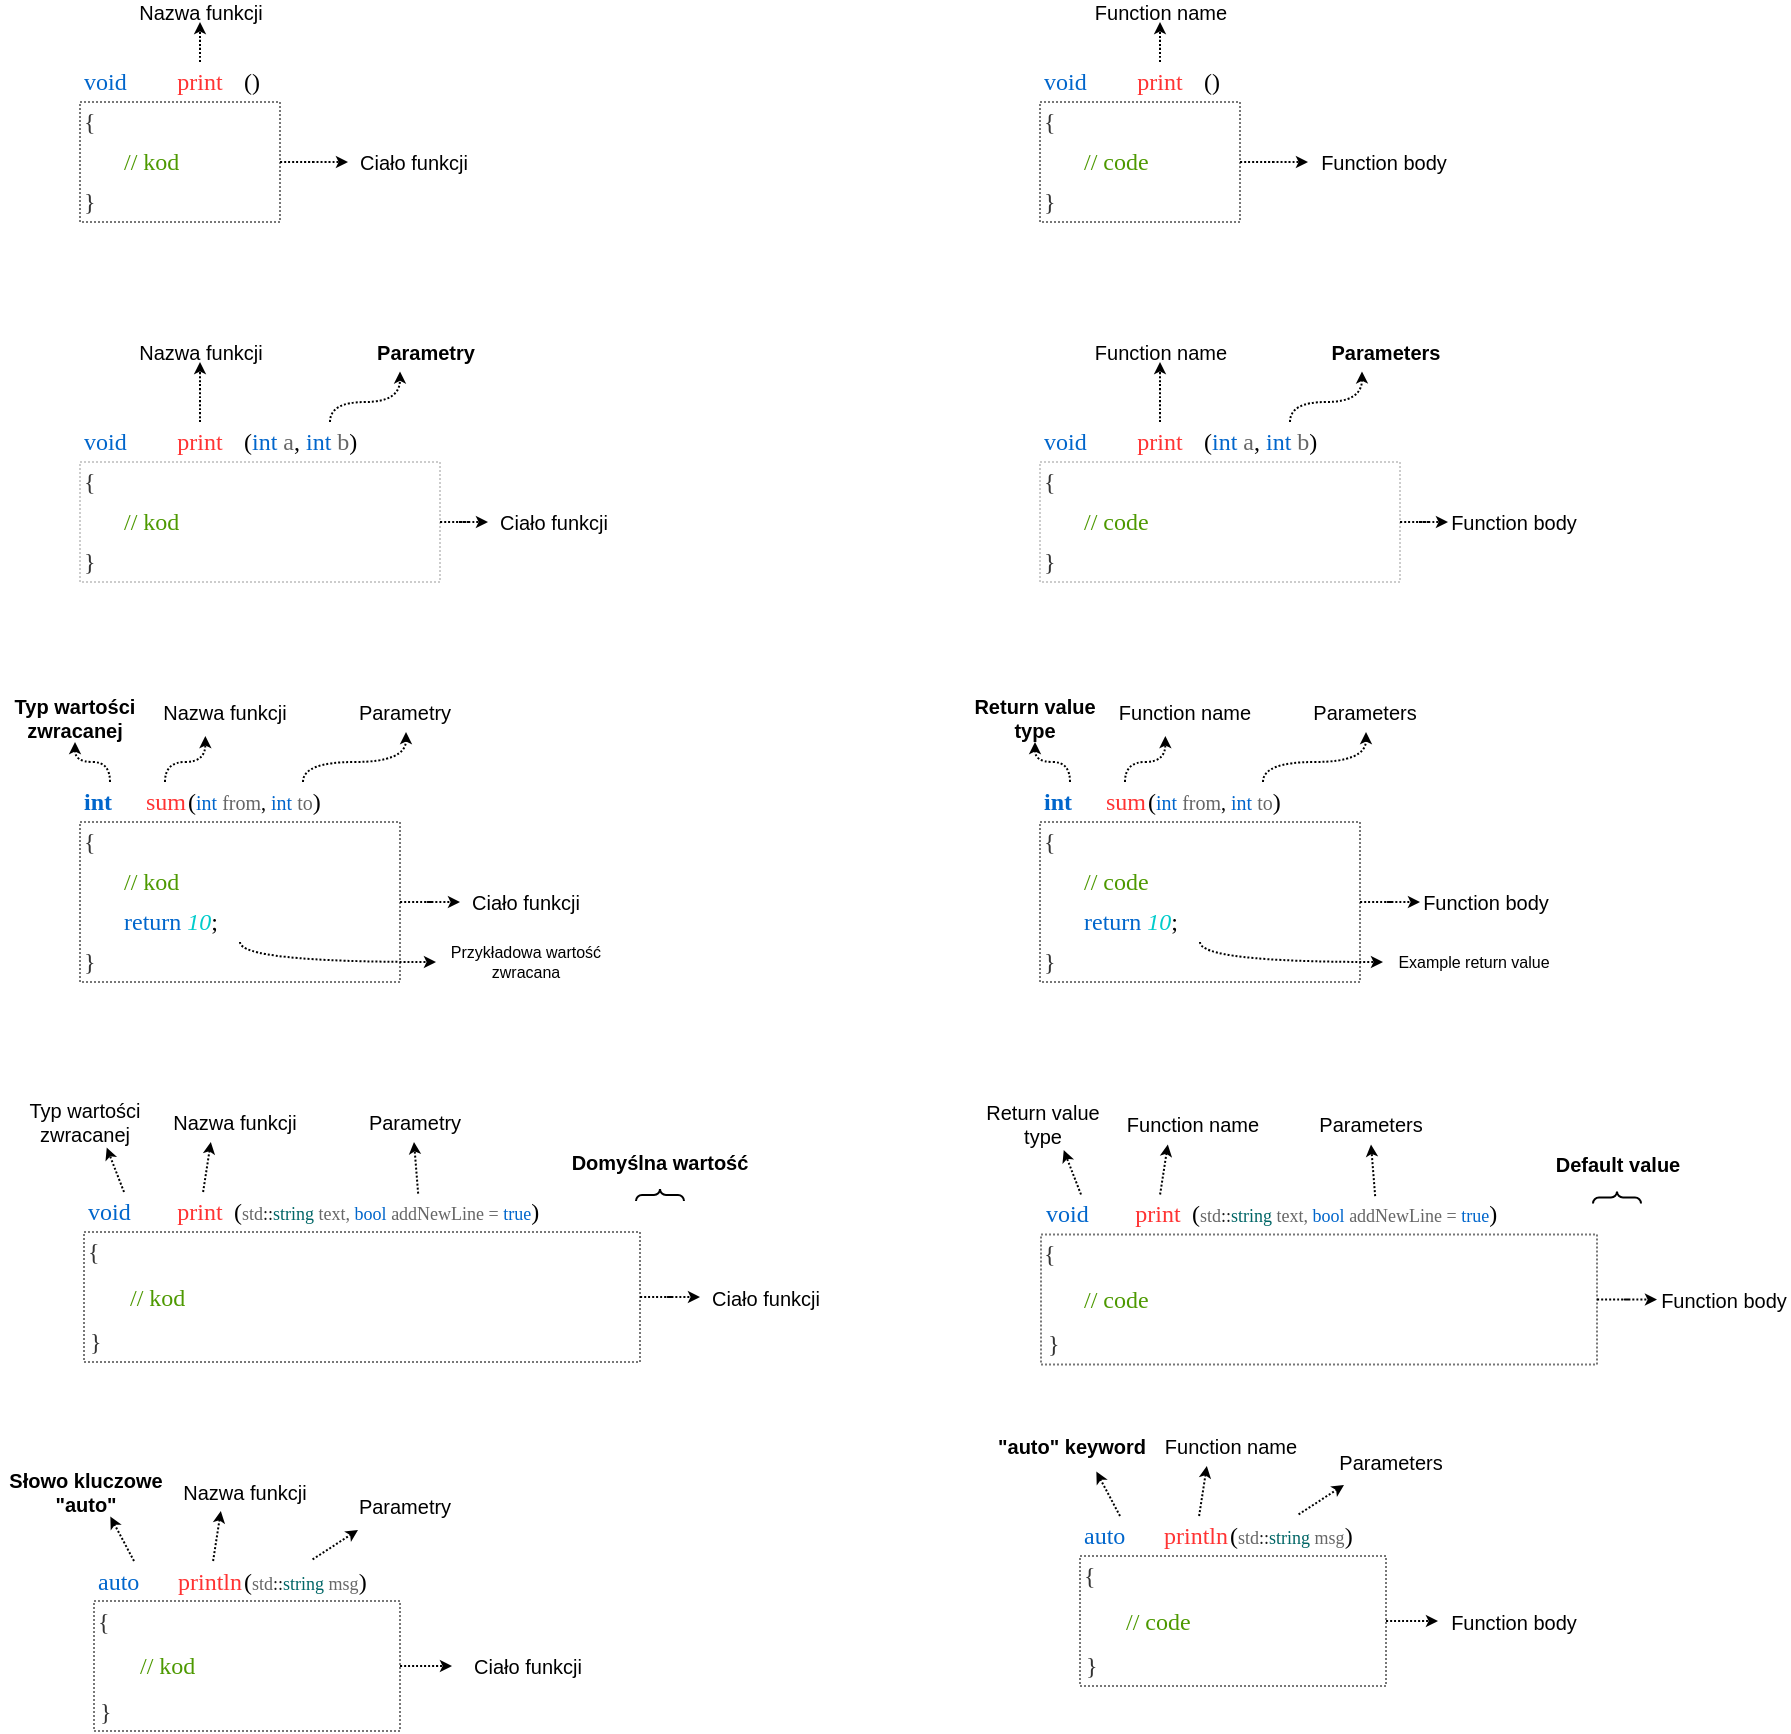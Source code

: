 <mxfile version="18.0.6" type="device"><diagram id="uD5Wg_vTUox0HASATm5Y" name="Page-1"><mxGraphModel dx="1178" dy="723" grid="0" gridSize="10" guides="1" tooltips="1" connect="1" arrows="1" fold="1" page="1" pageScale="1" pageWidth="827" pageHeight="1169" math="0" shadow="0"><root><mxCell id="0"/><mxCell id="1" parent="0"/><mxCell id="SHShmE8Oc1hTDDuGJQSR-27" value="" style="rounded=0;whiteSpace=wrap;html=1;dashed=1;dashPattern=1 1;fontFamily=Helvetica;fontColor=#000000;strokeWidth=1;fillColor=none;align=left;strokeColor=#00000088;" parent="1" vertex="1"><mxGeometry x="152" y="74" width="100" height="60" as="geometry"/></mxCell><mxCell id="SHShmE8Oc1hTDDuGJQSR-2" value="void" style="text;html=1;strokeColor=none;fillColor=none;align=left;verticalAlign=middle;whiteSpace=wrap;rounded=0;fontFamily=Jetbrains Mono;fontStyle=0;fontColor=#0066CC;" parent="1" vertex="1"><mxGeometry x="152" y="54" width="40" height="20" as="geometry"/></mxCell><mxCell id="SHShmE8Oc1hTDDuGJQSR-26" style="edgeStyle=orthogonalEdgeStyle;curved=1;rounded=0;orthogonalLoop=1;jettySize=auto;html=1;dashed=1;dashPattern=1 1;fontFamily=Helvetica;fontColor=#000000;entryX=0.5;entryY=1;entryDx=0;entryDy=0;startSize=6;endSize=3;" parent="1" source="SHShmE8Oc1hTDDuGJQSR-3" target="SHShmE8Oc1hTDDuGJQSR-25" edge="1"><mxGeometry relative="1" as="geometry"><Array as="points"><mxPoint x="212" y="44"/><mxPoint x="212" y="44"/></Array></mxGeometry></mxCell><mxCell id="SHShmE8Oc1hTDDuGJQSR-3" value="print" style="text;html=1;strokeColor=none;fillColor=none;align=center;verticalAlign=middle;whiteSpace=wrap;rounded=0;fontFamily=Jetbrains Mono;fontColor=#FF3333;" parent="1" vertex="1"><mxGeometry x="192" y="54" width="40" height="20" as="geometry"/></mxCell><mxCell id="SHShmE8Oc1hTDDuGJQSR-4" value="()" style="text;html=1;strokeColor=none;fillColor=none;align=left;verticalAlign=middle;whiteSpace=wrap;rounded=0;spacingRight=0;spacingLeft=0;fontFamily=Jetbrains Mono;" parent="1" vertex="1"><mxGeometry x="232" y="54" width="20" height="20" as="geometry"/></mxCell><mxCell id="SHShmE8Oc1hTDDuGJQSR-5" value="{" style="text;html=1;strokeColor=none;fillColor=none;align=left;verticalAlign=middle;whiteSpace=wrap;rounded=0;fontFamily=Jetbrains Mono;fontColor=#333333;" parent="1" vertex="1"><mxGeometry x="152" y="74" width="60" height="20" as="geometry"/></mxCell><mxCell id="SHShmE8Oc1hTDDuGJQSR-6" value="}" style="text;html=1;strokeColor=none;fillColor=none;align=left;verticalAlign=middle;whiteSpace=wrap;rounded=0;fontFamily=Jetbrains Mono;fontColor=#333333;" parent="1" vertex="1"><mxGeometry x="152" y="114" width="60" height="20" as="geometry"/></mxCell><mxCell id="SHShmE8Oc1hTDDuGJQSR-7" value="// kod" style="text;html=1;strokeColor=none;fillColor=none;align=left;verticalAlign=middle;whiteSpace=wrap;rounded=0;fontFamily=Jetbrains Mono;fontColor=#4D9900;" parent="1" vertex="1"><mxGeometry x="172" y="94" width="60" height="20" as="geometry"/></mxCell><mxCell id="SHShmE8Oc1hTDDuGJQSR-25" value="Nazwa funkcji" style="text;html=1;strokeColor=none;fillColor=none;align=center;verticalAlign=middle;whiteSpace=wrap;rounded=0;dashed=1;dashPattern=1 1;fontFamily=Helvetica;fontColor=#000000;fontStyle=0;fontSize=10;" parent="1" vertex="1"><mxGeometry x="174.5" y="24" width="75" height="10" as="geometry"/></mxCell><mxCell id="SHShmE8Oc1hTDDuGJQSR-29" style="edgeStyle=orthogonalEdgeStyle;curved=1;rounded=0;orthogonalLoop=1;jettySize=auto;html=1;dashed=1;dashPattern=1 1;fontFamily=Helvetica;fontColor=#000000;startSize=6;endSize=3;" parent="1" source="SHShmE8Oc1hTDDuGJQSR-27" target="SHShmE8Oc1hTDDuGJQSR-28" edge="1"><mxGeometry relative="1" as="geometry"/></mxCell><mxCell id="SHShmE8Oc1hTDDuGJQSR-28" value="Ciało funkcji" style="text;html=1;strokeColor=none;fillColor=none;align=center;verticalAlign=middle;whiteSpace=wrap;rounded=0;dashed=1;dashPattern=1 1;fontFamily=Helvetica;fontColor=#000000;fontSize=10;" parent="1" vertex="1"><mxGeometry x="286" y="96.5" width="66" height="15" as="geometry"/></mxCell><mxCell id="SHShmE8Oc1hTDDuGJQSR-31" value="" style="rounded=0;whiteSpace=wrap;html=1;dashed=1;dashPattern=1 1;fontFamily=Helvetica;fontColor=#000000;strokeWidth=1;fillColor=none;align=left;strokeColor=#00000088;" parent="1" vertex="1"><mxGeometry x="632" y="74" width="100" height="60" as="geometry"/></mxCell><mxCell id="SHShmE8Oc1hTDDuGJQSR-32" value="void" style="text;html=1;strokeColor=none;fillColor=none;align=left;verticalAlign=middle;whiteSpace=wrap;rounded=0;fontFamily=Jetbrains Mono;fontStyle=0;fontColor=#0066CC;" parent="1" vertex="1"><mxGeometry x="632" y="54" width="40" height="20" as="geometry"/></mxCell><mxCell id="SHShmE8Oc1hTDDuGJQSR-33" style="edgeStyle=orthogonalEdgeStyle;curved=1;rounded=0;orthogonalLoop=1;jettySize=auto;html=1;dashed=1;dashPattern=1 1;fontFamily=Helvetica;fontColor=#000000;entryX=0.5;entryY=1;entryDx=0;entryDy=0;startSize=6;endSize=3;" parent="1" source="SHShmE8Oc1hTDDuGJQSR-34" target="SHShmE8Oc1hTDDuGJQSR-39" edge="1"><mxGeometry relative="1" as="geometry"><Array as="points"><mxPoint x="692" y="44"/><mxPoint x="692" y="44"/></Array></mxGeometry></mxCell><mxCell id="SHShmE8Oc1hTDDuGJQSR-34" value="print" style="text;html=1;strokeColor=none;fillColor=none;align=center;verticalAlign=middle;whiteSpace=wrap;rounded=0;fontFamily=Jetbrains Mono;fontColor=#FF3333;" parent="1" vertex="1"><mxGeometry x="672" y="54" width="40" height="20" as="geometry"/></mxCell><mxCell id="SHShmE8Oc1hTDDuGJQSR-35" value="()" style="text;html=1;strokeColor=none;fillColor=none;align=left;verticalAlign=middle;whiteSpace=wrap;rounded=0;spacingRight=0;spacingLeft=0;fontFamily=Jetbrains Mono;" parent="1" vertex="1"><mxGeometry x="712" y="54" width="20" height="20" as="geometry"/></mxCell><mxCell id="SHShmE8Oc1hTDDuGJQSR-36" value="{" style="text;html=1;strokeColor=none;fillColor=none;align=left;verticalAlign=middle;whiteSpace=wrap;rounded=0;fontFamily=Jetbrains Mono;fontColor=#333333;" parent="1" vertex="1"><mxGeometry x="632" y="74" width="60" height="20" as="geometry"/></mxCell><mxCell id="SHShmE8Oc1hTDDuGJQSR-37" value="}" style="text;html=1;strokeColor=none;fillColor=none;align=left;verticalAlign=middle;whiteSpace=wrap;rounded=0;fontFamily=Jetbrains Mono;fontColor=#333333;" parent="1" vertex="1"><mxGeometry x="632" y="114" width="60" height="20" as="geometry"/></mxCell><mxCell id="SHShmE8Oc1hTDDuGJQSR-38" value="// code" style="text;html=1;strokeColor=none;fillColor=none;align=left;verticalAlign=middle;whiteSpace=wrap;rounded=0;fontFamily=Jetbrains Mono;fontColor=#4D9900;" parent="1" vertex="1"><mxGeometry x="652" y="94" width="60" height="20" as="geometry"/></mxCell><mxCell id="SHShmE8Oc1hTDDuGJQSR-39" value="Function name" style="text;html=1;strokeColor=none;fillColor=none;align=center;verticalAlign=middle;whiteSpace=wrap;rounded=0;dashed=1;dashPattern=1 1;fontFamily=Helvetica;fontColor=#000000;fontStyle=0;fontSize=10;" parent="1" vertex="1"><mxGeometry x="654.5" y="24" width="75" height="10" as="geometry"/></mxCell><mxCell id="SHShmE8Oc1hTDDuGJQSR-40" style="edgeStyle=orthogonalEdgeStyle;curved=1;rounded=0;orthogonalLoop=1;jettySize=auto;html=1;dashed=1;dashPattern=1 1;fontFamily=Helvetica;fontColor=#000000;startSize=6;endSize=3;" parent="1" source="SHShmE8Oc1hTDDuGJQSR-31" target="SHShmE8Oc1hTDDuGJQSR-41" edge="1"><mxGeometry relative="1" as="geometry"/></mxCell><mxCell id="SHShmE8Oc1hTDDuGJQSR-41" value="Function body" style="text;html=1;strokeColor=none;fillColor=none;align=center;verticalAlign=middle;whiteSpace=wrap;rounded=0;dashed=1;dashPattern=1 1;fontFamily=Helvetica;fontColor=#000000;fontSize=10;" parent="1" vertex="1"><mxGeometry x="766" y="96.5" width="76" height="15" as="geometry"/></mxCell><mxCell id="SHShmE8Oc1hTDDuGJQSR-43" value="" style="rounded=0;whiteSpace=wrap;html=1;dashed=1;dashPattern=1 1;fontFamily=Helvetica;fontColor=#000000;strokeWidth=1;fillColor=none;align=left;strokeColor=#00000088;" parent="1" vertex="1"><mxGeometry x="152" y="434" width="160" height="80" as="geometry"/></mxCell><mxCell id="nnKkxsp8SOdUMAKDUH62-3" style="edgeStyle=orthogonalEdgeStyle;rounded=0;orthogonalLoop=1;jettySize=auto;html=1;entryX=0.5;entryY=1;entryDx=0;entryDy=0;endSize=3;curved=1;dashed=1;dashPattern=1 1;" parent="1" target="nnKkxsp8SOdUMAKDUH62-1" edge="1"><mxGeometry relative="1" as="geometry"><mxPoint x="167" y="414" as="sourcePoint"/><Array as="points"><mxPoint x="167" y="404"/><mxPoint x="150" y="404"/></Array></mxGeometry></mxCell><mxCell id="SHShmE8Oc1hTDDuGJQSR-44" value="int" style="text;html=1;strokeColor=none;fillColor=none;align=left;verticalAlign=middle;whiteSpace=wrap;rounded=0;fontFamily=Jetbrains Mono;fontStyle=1;fontColor=#0066CC;" parent="1" vertex="1"><mxGeometry x="152" y="414" width="40" height="20" as="geometry"/></mxCell><mxCell id="nnKkxsp8SOdUMAKDUH62-10" style="edgeStyle=orthogonalEdgeStyle;curved=1;rounded=0;orthogonalLoop=1;jettySize=auto;html=1;exitX=0.5;exitY=0;exitDx=0;exitDy=0;entryX=0.369;entryY=1.1;entryDx=0;entryDy=0;entryPerimeter=0;dashed=1;dashPattern=1 1;fontSize=8;fontColor=#000000;endSize=3;" parent="1" source="SHShmE8Oc1hTDDuGJQSR-46" target="SHShmE8Oc1hTDDuGJQSR-51" edge="1"><mxGeometry relative="1" as="geometry"><Array as="points"><mxPoint x="195" y="404"/><mxPoint x="215" y="404"/></Array></mxGeometry></mxCell><mxCell id="SHShmE8Oc1hTDDuGJQSR-46" value="sum" style="text;html=1;strokeColor=none;fillColor=none;align=center;verticalAlign=middle;whiteSpace=wrap;rounded=0;fontFamily=Jetbrains Mono;fontColor=#FF3333;" parent="1" vertex="1"><mxGeometry x="174.5" y="414" width="40" height="20" as="geometry"/></mxCell><mxCell id="SHShmE8Oc1hTDDuGJQSR-48" value="{" style="text;html=1;strokeColor=none;fillColor=none;align=left;verticalAlign=middle;whiteSpace=wrap;rounded=0;fontFamily=Jetbrains Mono;fontColor=#333333;" parent="1" vertex="1"><mxGeometry x="152" y="434" width="60" height="20" as="geometry"/></mxCell><mxCell id="SHShmE8Oc1hTDDuGJQSR-49" value="}" style="text;html=1;strokeColor=none;fillColor=none;align=left;verticalAlign=middle;whiteSpace=wrap;rounded=0;fontFamily=Jetbrains Mono;fontColor=#333333;" parent="1" vertex="1"><mxGeometry x="152" y="494" width="60" height="20" as="geometry"/></mxCell><mxCell id="SHShmE8Oc1hTDDuGJQSR-50" value="// kod" style="text;html=1;strokeColor=none;fillColor=none;align=left;verticalAlign=middle;whiteSpace=wrap;rounded=0;fontFamily=Jetbrains Mono;fontColor=#4D9900;" parent="1" vertex="1"><mxGeometry x="172" y="454" width="60" height="20" as="geometry"/></mxCell><mxCell id="SHShmE8Oc1hTDDuGJQSR-51" value="Nazwa funkcji" style="text;html=1;strokeColor=none;fillColor=none;align=center;verticalAlign=middle;whiteSpace=wrap;rounded=0;dashed=1;dashPattern=1 1;fontFamily=Helvetica;fontColor=#000000;fontStyle=0;fontSize=10;" parent="1" vertex="1"><mxGeometry x="187" y="369" width="75" height="20" as="geometry"/></mxCell><mxCell id="SHShmE8Oc1hTDDuGJQSR-52" style="edgeStyle=orthogonalEdgeStyle;curved=1;rounded=0;orthogonalLoop=1;jettySize=auto;html=1;dashed=1;dashPattern=1 1;fontFamily=Helvetica;fontColor=#000000;startSize=6;endSize=3;" parent="1" source="SHShmE8Oc1hTDDuGJQSR-43" target="SHShmE8Oc1hTDDuGJQSR-53" edge="1"><mxGeometry relative="1" as="geometry"/></mxCell><mxCell id="SHShmE8Oc1hTDDuGJQSR-53" value="Ciało funkcji" style="text;html=1;strokeColor=none;fillColor=none;align=center;verticalAlign=middle;whiteSpace=wrap;rounded=0;dashed=1;dashPattern=1 1;fontFamily=Helvetica;fontColor=#000000;fontSize=10;" parent="1" vertex="1"><mxGeometry x="342" y="466.5" width="66" height="15" as="geometry"/></mxCell><mxCell id="DLtdxgox0L5jocIEncjj-4" value="" style="rounded=0;whiteSpace=wrap;html=1;dashed=1;dashPattern=1 1;fontFamily=Helvetica;fontColor=#000000;strokeWidth=1;fillColor=none;align=left;strokeColor=#CCCCCC;" parent="1" vertex="1"><mxGeometry x="152" y="254" width="180" height="60" as="geometry"/></mxCell><mxCell id="DLtdxgox0L5jocIEncjj-5" value="void" style="text;html=1;strokeColor=none;fillColor=none;align=left;verticalAlign=middle;whiteSpace=wrap;rounded=0;fontFamily=Jetbrains Mono;fontStyle=0;fontColor=#0066CC;" parent="1" vertex="1"><mxGeometry x="152" y="234" width="40" height="20" as="geometry"/></mxCell><mxCell id="DLtdxgox0L5jocIEncjj-6" style="edgeStyle=orthogonalEdgeStyle;curved=1;rounded=0;orthogonalLoop=1;jettySize=auto;html=1;dashed=1;dashPattern=1 1;fontFamily=Helvetica;fontColor=#000000;entryX=0.5;entryY=1;entryDx=0;entryDy=0;startSize=6;endSize=3;" parent="1" source="DLtdxgox0L5jocIEncjj-7" target="DLtdxgox0L5jocIEncjj-12" edge="1"><mxGeometry relative="1" as="geometry"><Array as="points"><mxPoint x="212" y="224"/><mxPoint x="212" y="224"/></Array></mxGeometry></mxCell><mxCell id="DLtdxgox0L5jocIEncjj-7" value="print" style="text;html=1;strokeColor=none;fillColor=none;align=center;verticalAlign=middle;whiteSpace=wrap;rounded=0;fontFamily=Jetbrains Mono;fontColor=#FF3333;" parent="1" vertex="1"><mxGeometry x="192" y="234" width="40" height="20" as="geometry"/></mxCell><mxCell id="DLtdxgox0L5jocIEncjj-16" style="edgeStyle=orthogonalEdgeStyle;rounded=0;orthogonalLoop=1;jettySize=auto;html=1;entryX=0.342;entryY=0.985;entryDx=0;entryDy=0;dashed=1;dashPattern=1 1;startSize=6;endSize=3;entryPerimeter=0;curved=1;" parent="1" source="DLtdxgox0L5jocIEncjj-8" target="DLtdxgox0L5jocIEncjj-15" edge="1"><mxGeometry relative="1" as="geometry"><Array as="points"><mxPoint x="277" y="224"/><mxPoint x="312" y="224"/><mxPoint x="312" y="209"/></Array></mxGeometry></mxCell><mxCell id="DLtdxgox0L5jocIEncjj-8" value="(&lt;font color=&quot;#0066cc&quot;&gt;int&lt;/font&gt; &lt;font color=&quot;#666666&quot;&gt;a&lt;/font&gt;, &lt;font color=&quot;#0066cc&quot;&gt;int&lt;/font&gt; &lt;font color=&quot;#666666&quot;&gt;b&lt;/font&gt;)" style="text;html=1;strokeColor=none;fillColor=none;align=left;verticalAlign=middle;whiteSpace=wrap;rounded=0;spacingRight=0;spacingLeft=0;fontFamily=Jetbrains Mono;" parent="1" vertex="1"><mxGeometry x="232" y="234" width="110" height="20" as="geometry"/></mxCell><mxCell id="DLtdxgox0L5jocIEncjj-9" value="{" style="text;html=1;strokeColor=none;fillColor=none;align=left;verticalAlign=middle;whiteSpace=wrap;rounded=0;fontFamily=Jetbrains Mono;fontColor=#333333;" parent="1" vertex="1"><mxGeometry x="152" y="254" width="60" height="20" as="geometry"/></mxCell><mxCell id="DLtdxgox0L5jocIEncjj-10" value="}" style="text;html=1;strokeColor=none;fillColor=none;align=left;verticalAlign=middle;whiteSpace=wrap;rounded=0;fontFamily=Jetbrains Mono;fontColor=#333333;" parent="1" vertex="1"><mxGeometry x="152" y="294" width="60" height="20" as="geometry"/></mxCell><mxCell id="DLtdxgox0L5jocIEncjj-11" value="// kod" style="text;html=1;strokeColor=none;fillColor=none;align=left;verticalAlign=middle;whiteSpace=wrap;rounded=0;fontFamily=Jetbrains Mono;fontColor=#4D9900;" parent="1" vertex="1"><mxGeometry x="172" y="274" width="60" height="20" as="geometry"/></mxCell><mxCell id="DLtdxgox0L5jocIEncjj-12" value="Nazwa funkcji" style="text;html=1;strokeColor=none;fillColor=none;align=center;verticalAlign=middle;whiteSpace=wrap;rounded=0;dashed=1;dashPattern=1 1;fontFamily=Helvetica;fontColor=#000000;fontStyle=0;fontSize=10;" parent="1" vertex="1"><mxGeometry x="174.5" y="194" width="75" height="10" as="geometry"/></mxCell><mxCell id="DLtdxgox0L5jocIEncjj-13" style="edgeStyle=orthogonalEdgeStyle;curved=1;rounded=0;orthogonalLoop=1;jettySize=auto;html=1;dashed=1;dashPattern=1 1;fontFamily=Helvetica;fontColor=#000000;startSize=6;endSize=3;" parent="1" source="DLtdxgox0L5jocIEncjj-4" target="DLtdxgox0L5jocIEncjj-14" edge="1"><mxGeometry relative="1" as="geometry"/></mxCell><mxCell id="DLtdxgox0L5jocIEncjj-14" value="Ciało funkcji" style="text;html=1;strokeColor=none;fillColor=none;align=center;verticalAlign=middle;whiteSpace=wrap;rounded=0;dashed=1;dashPattern=1 1;fontFamily=Helvetica;fontColor=#000000;fontSize=10;" parent="1" vertex="1"><mxGeometry x="356" y="276.5" width="66" height="15" as="geometry"/></mxCell><mxCell id="DLtdxgox0L5jocIEncjj-15" value="Parametry" style="text;html=1;strokeColor=none;fillColor=none;align=center;verticalAlign=middle;whiteSpace=wrap;rounded=0;dashed=1;dashPattern=1 1;fontFamily=Helvetica;fontColor=#000000;fontStyle=1;fontSize=10;" parent="1" vertex="1"><mxGeometry x="287" y="189" width="76" height="20" as="geometry"/></mxCell><mxCell id="DLtdxgox0L5jocIEncjj-17" value="" style="rounded=0;whiteSpace=wrap;html=1;dashed=1;dashPattern=1 1;fontFamily=Helvetica;fontColor=#000000;strokeWidth=1;fillColor=none;align=left;strokeColor=#CCCCCC;" parent="1" vertex="1"><mxGeometry x="632" y="254" width="180" height="60" as="geometry"/></mxCell><mxCell id="DLtdxgox0L5jocIEncjj-18" value="void" style="text;html=1;strokeColor=none;fillColor=none;align=left;verticalAlign=middle;whiteSpace=wrap;rounded=0;fontFamily=Jetbrains Mono;fontStyle=0;fontColor=#0066CC;" parent="1" vertex="1"><mxGeometry x="632" y="234" width="40" height="20" as="geometry"/></mxCell><mxCell id="DLtdxgox0L5jocIEncjj-19" style="edgeStyle=orthogonalEdgeStyle;curved=1;rounded=0;orthogonalLoop=1;jettySize=auto;html=1;dashed=1;dashPattern=1 1;fontFamily=Helvetica;fontColor=#000000;entryX=0.5;entryY=1;entryDx=0;entryDy=0;startSize=6;endSize=3;" parent="1" source="DLtdxgox0L5jocIEncjj-20" target="DLtdxgox0L5jocIEncjj-26" edge="1"><mxGeometry relative="1" as="geometry"><Array as="points"><mxPoint x="692" y="224"/><mxPoint x="692" y="224"/></Array></mxGeometry></mxCell><mxCell id="DLtdxgox0L5jocIEncjj-20" value="print" style="text;html=1;strokeColor=none;fillColor=none;align=center;verticalAlign=middle;whiteSpace=wrap;rounded=0;fontFamily=Jetbrains Mono;fontColor=#FF3333;" parent="1" vertex="1"><mxGeometry x="672" y="234" width="40" height="20" as="geometry"/></mxCell><mxCell id="DLtdxgox0L5jocIEncjj-21" style="edgeStyle=orthogonalEdgeStyle;rounded=0;orthogonalLoop=1;jettySize=auto;html=1;entryX=0.342;entryY=0.985;entryDx=0;entryDy=0;dashed=1;dashPattern=1 1;startSize=6;endSize=3;entryPerimeter=0;curved=1;" parent="1" source="DLtdxgox0L5jocIEncjj-22" target="DLtdxgox0L5jocIEncjj-29" edge="1"><mxGeometry relative="1" as="geometry"><Array as="points"><mxPoint x="757" y="224"/><mxPoint x="793" y="224"/></Array></mxGeometry></mxCell><mxCell id="DLtdxgox0L5jocIEncjj-22" value="(&lt;font color=&quot;#0066cc&quot;&gt;int&lt;/font&gt; &lt;font color=&quot;#666666&quot;&gt;a&lt;/font&gt;, &lt;font color=&quot;#0066cc&quot;&gt;int&lt;/font&gt; &lt;font color=&quot;#666666&quot;&gt;b&lt;/font&gt;)" style="text;html=1;strokeColor=none;fillColor=none;align=left;verticalAlign=middle;whiteSpace=wrap;rounded=0;spacingRight=0;spacingLeft=0;fontFamily=Jetbrains Mono;" parent="1" vertex="1"><mxGeometry x="712" y="234" width="110" height="20" as="geometry"/></mxCell><mxCell id="DLtdxgox0L5jocIEncjj-23" value="{" style="text;html=1;strokeColor=none;fillColor=none;align=left;verticalAlign=middle;whiteSpace=wrap;rounded=0;fontFamily=Jetbrains Mono;fontColor=#333333;" parent="1" vertex="1"><mxGeometry x="632" y="254" width="60" height="20" as="geometry"/></mxCell><mxCell id="DLtdxgox0L5jocIEncjj-24" value="}" style="text;html=1;strokeColor=none;fillColor=none;align=left;verticalAlign=middle;whiteSpace=wrap;rounded=0;fontFamily=Jetbrains Mono;fontColor=#333333;" parent="1" vertex="1"><mxGeometry x="632" y="294" width="60" height="20" as="geometry"/></mxCell><mxCell id="DLtdxgox0L5jocIEncjj-25" value="// code" style="text;html=1;strokeColor=none;fillColor=none;align=left;verticalAlign=middle;whiteSpace=wrap;rounded=0;fontFamily=Jetbrains Mono;fontColor=#4D9900;" parent="1" vertex="1"><mxGeometry x="652" y="274" width="60" height="20" as="geometry"/></mxCell><mxCell id="DLtdxgox0L5jocIEncjj-26" value="Function name" style="text;html=1;strokeColor=none;fillColor=none;align=center;verticalAlign=middle;whiteSpace=wrap;rounded=0;dashed=1;dashPattern=1 1;fontFamily=Helvetica;fontColor=#000000;fontStyle=0;fontSize=10;" parent="1" vertex="1"><mxGeometry x="654.5" y="194" width="75" height="10" as="geometry"/></mxCell><mxCell id="DLtdxgox0L5jocIEncjj-27" style="edgeStyle=orthogonalEdgeStyle;curved=1;rounded=0;orthogonalLoop=1;jettySize=auto;html=1;dashed=1;dashPattern=1 1;fontFamily=Helvetica;fontColor=#000000;startSize=6;endSize=3;" parent="1" source="DLtdxgox0L5jocIEncjj-17" target="DLtdxgox0L5jocIEncjj-28" edge="1"><mxGeometry relative="1" as="geometry"/></mxCell><mxCell id="DLtdxgox0L5jocIEncjj-28" value="Function body" style="text;html=1;strokeColor=none;fillColor=none;align=center;verticalAlign=middle;whiteSpace=wrap;rounded=0;dashed=1;dashPattern=1 1;fontFamily=Helvetica;fontColor=#000000;fontSize=10;" parent="1" vertex="1"><mxGeometry x="836" y="276.5" width="66" height="15" as="geometry"/></mxCell><mxCell id="DLtdxgox0L5jocIEncjj-29" value="Parameters" style="text;html=1;strokeColor=none;fillColor=none;align=center;verticalAlign=middle;whiteSpace=wrap;rounded=0;dashed=1;dashPattern=1 1;fontFamily=Helvetica;fontColor=#000000;fontStyle=1;fontSize=10;" parent="1" vertex="1"><mxGeometry x="767" y="189" width="76" height="20" as="geometry"/></mxCell><mxCell id="nnKkxsp8SOdUMAKDUH62-1" value="Typ wartości zwracanej" style="text;html=1;strokeColor=none;fillColor=none;align=center;verticalAlign=middle;whiteSpace=wrap;rounded=0;dashed=1;dashPattern=1 1;fontFamily=Helvetica;fontColor=#000000;fontStyle=1;fontSize=10;" parent="1" vertex="1"><mxGeometry x="112" y="369" width="75" height="25" as="geometry"/></mxCell><mxCell id="nnKkxsp8SOdUMAKDUH62-12" style="edgeStyle=orthogonalEdgeStyle;curved=1;rounded=0;orthogonalLoop=1;jettySize=auto;html=1;exitX=0.5;exitY=0;exitDx=0;exitDy=0;dashed=1;dashPattern=1 1;fontSize=8;fontColor=#000000;endSize=3;" parent="1" source="nnKkxsp8SOdUMAKDUH62-5" target="nnKkxsp8SOdUMAKDUH62-11" edge="1"><mxGeometry relative="1" as="geometry"><Array as="points"><mxPoint x="264" y="404"/><mxPoint x="315" y="404"/></Array></mxGeometry></mxCell><mxCell id="nnKkxsp8SOdUMAKDUH62-5" value="(&lt;font style=&quot;font-size: 10px&quot;&gt;&lt;font color=&quot;#0066cc&quot; style=&quot;font-size: 10px&quot;&gt;int&lt;/font&gt;&amp;nbsp;&lt;font color=&quot;#666666&quot; style=&quot;font-size: 10px&quot;&gt;from&lt;/font&gt;, &lt;font color=&quot;#0066cc&quot; style=&quot;font-size: 10px&quot;&gt;int&lt;/font&gt;&amp;nbsp;&lt;font color=&quot;#666666&quot; style=&quot;font-size: 10px&quot;&gt;to&lt;/font&gt;&lt;/font&gt;)" style="text;html=1;strokeColor=none;fillColor=none;align=left;verticalAlign=middle;whiteSpace=wrap;rounded=0;spacingRight=0;spacingLeft=0;fontFamily=Jetbrains Mono;" parent="1" vertex="1"><mxGeometry x="203.5" y="414" width="120" height="20" as="geometry"/></mxCell><mxCell id="nnKkxsp8SOdUMAKDUH62-8" style="edgeStyle=orthogonalEdgeStyle;curved=1;rounded=0;orthogonalLoop=1;jettySize=auto;html=1;exitX=0.75;exitY=1;exitDx=0;exitDy=0;entryX=0;entryY=0.5;entryDx=0;entryDy=0;dashed=1;dashPattern=1 1;fontSize=8;fontColor=#000000;endSize=3;" parent="1" source="nnKkxsp8SOdUMAKDUH62-6" target="nnKkxsp8SOdUMAKDUH62-7" edge="1"><mxGeometry relative="1" as="geometry"><Array as="points"><mxPoint x="232" y="504"/></Array></mxGeometry></mxCell><mxCell id="nnKkxsp8SOdUMAKDUH62-6" value="&lt;font color=&quot;#0066cc&quot;&gt;return&lt;/font&gt; &lt;i&gt;&lt;font color=&quot;#00cccc&quot;&gt;10&lt;/font&gt;&lt;/i&gt;;" style="text;html=1;strokeColor=none;fillColor=none;align=left;verticalAlign=middle;whiteSpace=wrap;rounded=0;fontFamily=Jetbrains Mono;fontColor=#000000;" parent="1" vertex="1"><mxGeometry x="172" y="474" width="80" height="20" as="geometry"/></mxCell><mxCell id="nnKkxsp8SOdUMAKDUH62-7" value="Przykładowa wartość zwracana" style="text;html=1;strokeColor=none;fillColor=none;align=center;verticalAlign=middle;whiteSpace=wrap;rounded=0;fontColor=#000000;fontSize=8;" parent="1" vertex="1"><mxGeometry x="330" y="494" width="90" height="20" as="geometry"/></mxCell><mxCell id="nnKkxsp8SOdUMAKDUH62-11" value="Parametry" style="text;html=1;strokeColor=none;fillColor=none;align=center;verticalAlign=middle;whiteSpace=wrap;rounded=0;dashed=1;dashPattern=1 1;fontFamily=Helvetica;fontColor=#000000;fontStyle=0;fontSize=10;" parent="1" vertex="1"><mxGeometry x="277" y="369" width="75" height="20" as="geometry"/></mxCell><mxCell id="nnKkxsp8SOdUMAKDUH62-15" value="" style="rounded=0;whiteSpace=wrap;html=1;dashed=1;dashPattern=1 1;fontFamily=Helvetica;fontColor=#000000;strokeWidth=1;fillColor=none;align=left;strokeColor=#00000088;" parent="1" vertex="1"><mxGeometry x="632" y="434" width="160" height="80" as="geometry"/></mxCell><mxCell id="nnKkxsp8SOdUMAKDUH62-16" style="edgeStyle=orthogonalEdgeStyle;rounded=0;orthogonalLoop=1;jettySize=auto;html=1;entryX=0.5;entryY=1;entryDx=0;entryDy=0;endSize=3;curved=1;dashed=1;dashPattern=1 1;" parent="1" target="nnKkxsp8SOdUMAKDUH62-26" edge="1"><mxGeometry relative="1" as="geometry"><mxPoint x="647" y="414" as="sourcePoint"/><Array as="points"><mxPoint x="647" y="404"/><mxPoint x="630" y="404"/></Array></mxGeometry></mxCell><mxCell id="nnKkxsp8SOdUMAKDUH62-17" value="int" style="text;html=1;strokeColor=none;fillColor=none;align=left;verticalAlign=middle;whiteSpace=wrap;rounded=0;fontFamily=Jetbrains Mono;fontStyle=1;fontColor=#0066CC;" parent="1" vertex="1"><mxGeometry x="632" y="414" width="40" height="20" as="geometry"/></mxCell><mxCell id="nnKkxsp8SOdUMAKDUH62-18" style="edgeStyle=orthogonalEdgeStyle;curved=1;rounded=0;orthogonalLoop=1;jettySize=auto;html=1;exitX=0.5;exitY=0;exitDx=0;exitDy=0;entryX=0.369;entryY=1.1;entryDx=0;entryDy=0;entryPerimeter=0;dashed=1;dashPattern=1 1;fontSize=8;fontColor=#000000;endSize=3;" parent="1" source="nnKkxsp8SOdUMAKDUH62-19" target="nnKkxsp8SOdUMAKDUH62-23" edge="1"><mxGeometry relative="1" as="geometry"><Array as="points"><mxPoint x="675" y="404"/><mxPoint x="695" y="404"/></Array></mxGeometry></mxCell><mxCell id="nnKkxsp8SOdUMAKDUH62-19" value="sum" style="text;html=1;strokeColor=none;fillColor=none;align=center;verticalAlign=middle;whiteSpace=wrap;rounded=0;fontFamily=Jetbrains Mono;fontColor=#FF3333;" parent="1" vertex="1"><mxGeometry x="654.5" y="414" width="40" height="20" as="geometry"/></mxCell><mxCell id="nnKkxsp8SOdUMAKDUH62-20" value="{" style="text;html=1;strokeColor=none;fillColor=none;align=left;verticalAlign=middle;whiteSpace=wrap;rounded=0;fontFamily=Jetbrains Mono;fontColor=#333333;" parent="1" vertex="1"><mxGeometry x="632" y="434" width="60" height="20" as="geometry"/></mxCell><mxCell id="nnKkxsp8SOdUMAKDUH62-21" value="}" style="text;html=1;strokeColor=none;fillColor=none;align=left;verticalAlign=middle;whiteSpace=wrap;rounded=0;fontFamily=Jetbrains Mono;fontColor=#333333;" parent="1" vertex="1"><mxGeometry x="632" y="494" width="60" height="20" as="geometry"/></mxCell><mxCell id="nnKkxsp8SOdUMAKDUH62-22" value="// code" style="text;html=1;strokeColor=none;fillColor=none;align=left;verticalAlign=middle;whiteSpace=wrap;rounded=0;fontFamily=Jetbrains Mono;fontColor=#4D9900;" parent="1" vertex="1"><mxGeometry x="652" y="454" width="60" height="20" as="geometry"/></mxCell><mxCell id="nnKkxsp8SOdUMAKDUH62-23" value="Function name" style="text;html=1;strokeColor=none;fillColor=none;align=center;verticalAlign=middle;whiteSpace=wrap;rounded=0;dashed=1;dashPattern=1 1;fontFamily=Helvetica;fontColor=#000000;fontStyle=0;fontSize=10;" parent="1" vertex="1"><mxGeometry x="667" y="369" width="75" height="20" as="geometry"/></mxCell><mxCell id="nnKkxsp8SOdUMAKDUH62-24" style="edgeStyle=orthogonalEdgeStyle;curved=1;rounded=0;orthogonalLoop=1;jettySize=auto;html=1;dashed=1;dashPattern=1 1;fontFamily=Helvetica;fontColor=#000000;startSize=6;endSize=3;" parent="1" source="nnKkxsp8SOdUMAKDUH62-15" target="nnKkxsp8SOdUMAKDUH62-25" edge="1"><mxGeometry relative="1" as="geometry"/></mxCell><mxCell id="nnKkxsp8SOdUMAKDUH62-25" value="Function body" style="text;html=1;strokeColor=none;fillColor=none;align=center;verticalAlign=middle;whiteSpace=wrap;rounded=0;dashed=1;dashPattern=1 1;fontFamily=Helvetica;fontColor=#000000;fontSize=10;" parent="1" vertex="1"><mxGeometry x="822" y="466.5" width="66" height="15" as="geometry"/></mxCell><mxCell id="nnKkxsp8SOdUMAKDUH62-26" value="Return value type" style="text;html=1;strokeColor=none;fillColor=none;align=center;verticalAlign=middle;whiteSpace=wrap;rounded=0;dashed=1;dashPattern=1 1;fontFamily=Helvetica;fontColor=#000000;fontStyle=1;fontSize=10;" parent="1" vertex="1"><mxGeometry x="592" y="369" width="75" height="25" as="geometry"/></mxCell><mxCell id="nnKkxsp8SOdUMAKDUH62-27" style="edgeStyle=orthogonalEdgeStyle;curved=1;rounded=0;orthogonalLoop=1;jettySize=auto;html=1;exitX=0.5;exitY=0;exitDx=0;exitDy=0;dashed=1;dashPattern=1 1;fontSize=8;fontColor=#000000;endSize=3;" parent="1" source="nnKkxsp8SOdUMAKDUH62-28" target="nnKkxsp8SOdUMAKDUH62-32" edge="1"><mxGeometry relative="1" as="geometry"><Array as="points"><mxPoint x="744" y="404"/><mxPoint x="795" y="404"/></Array></mxGeometry></mxCell><mxCell id="nnKkxsp8SOdUMAKDUH62-28" value="(&lt;font style=&quot;font-size: 10px&quot;&gt;&lt;font color=&quot;#0066cc&quot; style=&quot;font-size: 10px&quot;&gt;int&lt;/font&gt;&amp;nbsp;&lt;font color=&quot;#666666&quot; style=&quot;font-size: 10px&quot;&gt;from&lt;/font&gt;, &lt;font color=&quot;#0066cc&quot; style=&quot;font-size: 10px&quot;&gt;int&lt;/font&gt;&amp;nbsp;&lt;font color=&quot;#666666&quot; style=&quot;font-size: 10px&quot;&gt;to&lt;/font&gt;&lt;/font&gt;)" style="text;html=1;strokeColor=none;fillColor=none;align=left;verticalAlign=middle;whiteSpace=wrap;rounded=0;spacingRight=0;spacingLeft=0;fontFamily=Jetbrains Mono;" parent="1" vertex="1"><mxGeometry x="683.5" y="414" width="120" height="20" as="geometry"/></mxCell><mxCell id="nnKkxsp8SOdUMAKDUH62-29" style="edgeStyle=orthogonalEdgeStyle;curved=1;rounded=0;orthogonalLoop=1;jettySize=auto;html=1;exitX=0.75;exitY=1;exitDx=0;exitDy=0;entryX=0;entryY=0.5;entryDx=0;entryDy=0;dashed=1;dashPattern=1 1;fontSize=8;fontColor=#000000;endSize=3;" parent="1" source="nnKkxsp8SOdUMAKDUH62-30" target="nnKkxsp8SOdUMAKDUH62-31" edge="1"><mxGeometry relative="1" as="geometry"><Array as="points"><mxPoint x="712" y="504"/></Array></mxGeometry></mxCell><mxCell id="nnKkxsp8SOdUMAKDUH62-30" value="&lt;font color=&quot;#0066cc&quot;&gt;return&lt;/font&gt; &lt;i&gt;&lt;font color=&quot;#00cccc&quot;&gt;10&lt;/font&gt;&lt;/i&gt;;" style="text;html=1;strokeColor=none;fillColor=none;align=left;verticalAlign=middle;whiteSpace=wrap;rounded=0;fontFamily=Jetbrains Mono;fontColor=#000000;" parent="1" vertex="1"><mxGeometry x="652" y="474" width="80" height="20" as="geometry"/></mxCell><mxCell id="nnKkxsp8SOdUMAKDUH62-31" value="Example return value" style="text;html=1;strokeColor=none;fillColor=none;align=center;verticalAlign=middle;whiteSpace=wrap;rounded=0;fontColor=#000000;fontSize=8;" parent="1" vertex="1"><mxGeometry x="803.5" y="494" width="90" height="20" as="geometry"/></mxCell><mxCell id="nnKkxsp8SOdUMAKDUH62-32" value="Parameters" style="text;html=1;strokeColor=none;fillColor=none;align=center;verticalAlign=middle;whiteSpace=wrap;rounded=0;dashed=1;dashPattern=1 1;fontFamily=Helvetica;fontColor=#000000;fontStyle=0;fontSize=10;" parent="1" vertex="1"><mxGeometry x="757" y="369" width="75" height="20" as="geometry"/></mxCell><mxCell id="87khDtJwSVIRPzvuHn0z-1" value="" style="rounded=0;whiteSpace=wrap;html=1;dashed=1;dashPattern=1 1;fontFamily=Helvetica;fontColor=#000000;strokeWidth=1;fillColor=none;align=left;strokeColor=#00000088;" parent="1" vertex="1"><mxGeometry x="154" y="639" width="278" height="65" as="geometry"/></mxCell><mxCell id="87khDtJwSVIRPzvuHn0z-2" style="rounded=0;orthogonalLoop=1;jettySize=auto;html=1;endSize=3;dashed=1;dashPattern=1 1;exitX=0.5;exitY=0;exitDx=0;exitDy=0;entryX=0.645;entryY=1.012;entryDx=0;entryDy=0;entryPerimeter=0;" parent="1" source="87khDtJwSVIRPzvuHn0z-3" target="87khDtJwSVIRPzvuHn0z-12" edge="1"><mxGeometry relative="1" as="geometry"><mxPoint x="169" y="619" as="sourcePoint"/></mxGeometry></mxCell><mxCell id="87khDtJwSVIRPzvuHn0z-3" value="void" style="text;html=1;strokeColor=none;fillColor=none;align=left;verticalAlign=middle;whiteSpace=wrap;rounded=0;fontFamily=Jetbrains Mono;fontStyle=0;fontColor=#0066CC;" parent="1" vertex="1"><mxGeometry x="154" y="619" width="40" height="20" as="geometry"/></mxCell><mxCell id="87khDtJwSVIRPzvuHn0z-22" style="rounded=0;orthogonalLoop=1;jettySize=auto;html=1;entryX=0.339;entryY=1;entryDx=0;entryDy=0;entryPerimeter=0;dashed=1;dashPattern=1 1;startSize=6;endSize=3;" parent="1" source="87khDtJwSVIRPzvuHn0z-5" target="87khDtJwSVIRPzvuHn0z-9" edge="1"><mxGeometry relative="1" as="geometry"/></mxCell><mxCell id="87khDtJwSVIRPzvuHn0z-5" value="print" style="text;html=1;strokeColor=none;fillColor=none;align=center;verticalAlign=middle;whiteSpace=wrap;rounded=0;fontFamily=Jetbrains Mono;fontColor=#FF3333;" parent="1" vertex="1"><mxGeometry x="192" y="619" width="40" height="20" as="geometry"/></mxCell><mxCell id="87khDtJwSVIRPzvuHn0z-6" value="{" style="text;html=1;strokeColor=none;fillColor=none;align=left;verticalAlign=middle;whiteSpace=wrap;rounded=0;fontFamily=Jetbrains Mono;fontColor=#333333;" parent="1" vertex="1"><mxGeometry x="154" y="639" width="60" height="20" as="geometry"/></mxCell><mxCell id="87khDtJwSVIRPzvuHn0z-7" value="}" style="text;html=1;strokeColor=none;fillColor=none;align=left;verticalAlign=middle;whiteSpace=wrap;rounded=0;fontFamily=Jetbrains Mono;fontColor=#333333;" parent="1" vertex="1"><mxGeometry x="154.5" y="684" width="60" height="20" as="geometry"/></mxCell><mxCell id="87khDtJwSVIRPzvuHn0z-8" value="// kod" style="text;html=1;strokeColor=none;fillColor=none;align=left;verticalAlign=middle;whiteSpace=wrap;rounded=0;fontFamily=Jetbrains Mono;fontColor=#4D9900;" parent="1" vertex="1"><mxGeometry x="174.5" y="661.5" width="60" height="20" as="geometry"/></mxCell><mxCell id="87khDtJwSVIRPzvuHn0z-9" value="Nazwa funkcji" style="text;html=1;strokeColor=none;fillColor=none;align=center;verticalAlign=middle;whiteSpace=wrap;rounded=0;dashed=1;dashPattern=1 1;fontFamily=Helvetica;fontColor=#000000;fontStyle=0;fontSize=10;" parent="1" vertex="1"><mxGeometry x="192" y="574" width="75" height="20" as="geometry"/></mxCell><mxCell id="87khDtJwSVIRPzvuHn0z-10" style="edgeStyle=orthogonalEdgeStyle;curved=1;rounded=0;orthogonalLoop=1;jettySize=auto;html=1;dashed=1;dashPattern=1 1;fontFamily=Helvetica;fontColor=#000000;startSize=6;endSize=3;" parent="1" source="87khDtJwSVIRPzvuHn0z-1" target="87khDtJwSVIRPzvuHn0z-11" edge="1"><mxGeometry relative="1" as="geometry"/></mxCell><mxCell id="87khDtJwSVIRPzvuHn0z-11" value="Ciało funkcji" style="text;html=1;strokeColor=none;fillColor=none;align=center;verticalAlign=middle;whiteSpace=wrap;rounded=0;dashed=1;dashPattern=1 1;fontFamily=Helvetica;fontColor=#000000;fontSize=10;" parent="1" vertex="1"><mxGeometry x="462" y="664" width="66" height="15" as="geometry"/></mxCell><mxCell id="87khDtJwSVIRPzvuHn0z-12" value="Typ wartości zwracanej" style="text;html=1;strokeColor=none;fillColor=none;align=center;verticalAlign=middle;whiteSpace=wrap;rounded=0;dashed=1;dashPattern=1 1;fontFamily=Helvetica;fontColor=#000000;fontStyle=0;fontSize=10;" parent="1" vertex="1"><mxGeometry x="117" y="571.5" width="75" height="25" as="geometry"/></mxCell><mxCell id="87khDtJwSVIRPzvuHn0z-13" style="rounded=0;orthogonalLoop=1;jettySize=auto;html=1;exitX=0.384;exitY=0.039;exitDx=0;exitDy=0;dashed=1;dashPattern=1 1;fontSize=8;fontColor=#000000;endSize=3;entryX=0.5;entryY=1;entryDx=0;entryDy=0;exitPerimeter=0;" parent="1" source="87khDtJwSVIRPzvuHn0z-14" target="87khDtJwSVIRPzvuHn0z-18" edge="1"><mxGeometry relative="1" as="geometry"/></mxCell><mxCell id="87khDtJwSVIRPzvuHn0z-14" value="(&lt;font style=&quot;font-size: 9px ; line-height: 140%&quot;&gt;&lt;font style=&quot;font-size: 9px&quot; color=&quot;#666666&quot;&gt;std&lt;/font&gt;&lt;font style=&quot;font-size: 9px&quot; color=&quot;#1a1a1a&quot;&gt;::&lt;/font&gt;&lt;font style=&quot;font-size: 9px&quot; color=&quot;#006666&quot;&gt;string&lt;/font&gt;&amp;nbsp;&lt;font color=&quot;#666666&quot;&gt;text, &lt;/font&gt;&lt;font color=&quot;#0066cc&quot;&gt;bool&lt;/font&gt;&lt;font color=&quot;#666666&quot;&gt; addNewLine = &lt;/font&gt;&lt;font color=&quot;#0066cc&quot;&gt;true&lt;/font&gt;&lt;/font&gt;)" style="text;html=1;strokeColor=none;fillColor=none;align=left;verticalAlign=middle;whiteSpace=wrap;rounded=0;spacingRight=0;spacingLeft=0;fontFamily=Jetbrains Mono;" parent="1" vertex="1"><mxGeometry x="227" y="619" width="245" height="20" as="geometry"/></mxCell><mxCell id="87khDtJwSVIRPzvuHn0z-18" value="Parametry" style="text;html=1;strokeColor=none;fillColor=none;align=center;verticalAlign=middle;whiteSpace=wrap;rounded=0;dashed=1;dashPattern=1 1;fontFamily=Helvetica;fontColor=#000000;fontStyle=0;fontSize=10;" parent="1" vertex="1"><mxGeometry x="281.5" y="574" width="75" height="20" as="geometry"/></mxCell><mxCell id="87khDtJwSVIRPzvuHn0z-19" value="Domyślna wartość" style="text;html=1;strokeColor=none;fillColor=none;align=center;verticalAlign=middle;whiteSpace=wrap;rounded=0;dashed=1;dashPattern=1 1;fontFamily=Helvetica;fontColor=#000000;fontStyle=1;fontSize=10;" parent="1" vertex="1"><mxGeometry x="392" y="594" width="100" height="20" as="geometry"/></mxCell><mxCell id="87khDtJwSVIRPzvuHn0z-20" value="" style="verticalLabelPosition=bottom;shadow=0;dashed=0;align=center;html=1;verticalAlign=top;strokeWidth=1;shape=mxgraph.mockup.markup.curlyBrace;strokeColor=#000000;fontStyle=1" parent="1" vertex="1"><mxGeometry x="430" y="613" width="24" height="15" as="geometry"/></mxCell><mxCell id="87khDtJwSVIRPzvuHn0z-23" value="" style="rounded=0;whiteSpace=wrap;html=1;dashed=1;dashPattern=1 1;fontFamily=Helvetica;fontColor=#000000;strokeWidth=1;fillColor=none;align=left;strokeColor=#00000088;" parent="1" vertex="1"><mxGeometry x="632.5" y="640.25" width="278" height="65" as="geometry"/></mxCell><mxCell id="87khDtJwSVIRPzvuHn0z-24" style="rounded=0;orthogonalLoop=1;jettySize=auto;html=1;endSize=3;dashed=1;dashPattern=1 1;exitX=0.5;exitY=0;exitDx=0;exitDy=0;entryX=0.645;entryY=1.012;entryDx=0;entryDy=0;entryPerimeter=0;" parent="1" source="87khDtJwSVIRPzvuHn0z-25" target="87khDtJwSVIRPzvuHn0z-34" edge="1"><mxGeometry relative="1" as="geometry"><mxPoint x="647.5" y="620.25" as="sourcePoint"/></mxGeometry></mxCell><mxCell id="87khDtJwSVIRPzvuHn0z-25" value="void" style="text;html=1;strokeColor=none;fillColor=none;align=left;verticalAlign=middle;whiteSpace=wrap;rounded=0;fontFamily=Jetbrains Mono;fontStyle=0;fontColor=#0066CC;" parent="1" vertex="1"><mxGeometry x="632.5" y="620.25" width="40" height="20" as="geometry"/></mxCell><mxCell id="87khDtJwSVIRPzvuHn0z-26" style="rounded=0;orthogonalLoop=1;jettySize=auto;html=1;entryX=0.339;entryY=1;entryDx=0;entryDy=0;entryPerimeter=0;dashed=1;dashPattern=1 1;startSize=6;endSize=3;" parent="1" source="87khDtJwSVIRPzvuHn0z-27" target="87khDtJwSVIRPzvuHn0z-31" edge="1"><mxGeometry relative="1" as="geometry"/></mxCell><mxCell id="87khDtJwSVIRPzvuHn0z-27" value="print" style="text;html=1;strokeColor=none;fillColor=none;align=center;verticalAlign=middle;whiteSpace=wrap;rounded=0;fontFamily=Jetbrains Mono;fontColor=#FF3333;" parent="1" vertex="1"><mxGeometry x="670.5" y="620.25" width="40" height="20" as="geometry"/></mxCell><mxCell id="87khDtJwSVIRPzvuHn0z-28" value="{" style="text;html=1;strokeColor=none;fillColor=none;align=left;verticalAlign=middle;whiteSpace=wrap;rounded=0;fontFamily=Jetbrains Mono;fontColor=#333333;" parent="1" vertex="1"><mxGeometry x="632" y="640.25" width="60" height="20" as="geometry"/></mxCell><mxCell id="87khDtJwSVIRPzvuHn0z-29" value="}" style="text;html=1;strokeColor=none;fillColor=none;align=left;verticalAlign=middle;whiteSpace=wrap;rounded=0;fontFamily=Jetbrains Mono;fontColor=#333333;" parent="1" vertex="1"><mxGeometry x="633.5" y="685.25" width="60" height="20" as="geometry"/></mxCell><mxCell id="87khDtJwSVIRPzvuHn0z-30" value="// code" style="text;html=1;strokeColor=none;fillColor=none;align=left;verticalAlign=middle;whiteSpace=wrap;rounded=0;fontFamily=Jetbrains Mono;fontColor=#4D9900;" parent="1" vertex="1"><mxGeometry x="652" y="662.75" width="60" height="20" as="geometry"/></mxCell><mxCell id="87khDtJwSVIRPzvuHn0z-31" value="Function name" style="text;html=1;strokeColor=none;fillColor=none;align=center;verticalAlign=middle;whiteSpace=wrap;rounded=0;dashed=1;dashPattern=1 1;fontFamily=Helvetica;fontColor=#000000;fontStyle=0;fontSize=10;" parent="1" vertex="1"><mxGeometry x="670.5" y="575.25" width="75" height="20" as="geometry"/></mxCell><mxCell id="87khDtJwSVIRPzvuHn0z-32" style="edgeStyle=orthogonalEdgeStyle;curved=1;rounded=0;orthogonalLoop=1;jettySize=auto;html=1;dashed=1;dashPattern=1 1;fontFamily=Helvetica;fontColor=#000000;startSize=6;endSize=3;" parent="1" source="87khDtJwSVIRPzvuHn0z-23" target="87khDtJwSVIRPzvuHn0z-33" edge="1"><mxGeometry relative="1" as="geometry"/></mxCell><mxCell id="87khDtJwSVIRPzvuHn0z-33" value="Function body" style="text;html=1;strokeColor=none;fillColor=none;align=center;verticalAlign=middle;whiteSpace=wrap;rounded=0;dashed=1;dashPattern=1 1;fontFamily=Helvetica;fontColor=#000000;fontSize=10;" parent="1" vertex="1"><mxGeometry x="940.5" y="665.25" width="66" height="15" as="geometry"/></mxCell><mxCell id="87khDtJwSVIRPzvuHn0z-34" value="Return value type" style="text;html=1;strokeColor=none;fillColor=none;align=center;verticalAlign=middle;whiteSpace=wrap;rounded=0;dashed=1;dashPattern=1 1;fontFamily=Helvetica;fontColor=#000000;fontStyle=0;fontSize=10;" parent="1" vertex="1"><mxGeometry x="595.5" y="572.75" width="75" height="25" as="geometry"/></mxCell><mxCell id="87khDtJwSVIRPzvuHn0z-35" style="rounded=0;orthogonalLoop=1;jettySize=auto;html=1;exitX=0.384;exitY=0.039;exitDx=0;exitDy=0;dashed=1;dashPattern=1 1;fontSize=8;fontColor=#000000;endSize=3;entryX=0.5;entryY=1;entryDx=0;entryDy=0;exitPerimeter=0;" parent="1" source="87khDtJwSVIRPzvuHn0z-36" target="87khDtJwSVIRPzvuHn0z-37" edge="1"><mxGeometry relative="1" as="geometry"/></mxCell><mxCell id="87khDtJwSVIRPzvuHn0z-36" value="(&lt;font style=&quot;font-size: 9px ; line-height: 140%&quot;&gt;&lt;font style=&quot;font-size: 9px&quot; color=&quot;#666666&quot;&gt;std&lt;/font&gt;&lt;font style=&quot;font-size: 9px&quot; color=&quot;#1a1a1a&quot;&gt;::&lt;/font&gt;&lt;font style=&quot;font-size: 9px&quot; color=&quot;#006666&quot;&gt;string&lt;/font&gt;&amp;nbsp;&lt;font color=&quot;#666666&quot;&gt;text, &lt;/font&gt;&lt;font color=&quot;#0066cc&quot;&gt;bool&lt;/font&gt;&lt;font color=&quot;#666666&quot;&gt; addNewLine = &lt;/font&gt;&lt;font color=&quot;#0066cc&quot;&gt;true&lt;/font&gt;&lt;/font&gt;)" style="text;html=1;strokeColor=none;fillColor=none;align=left;verticalAlign=middle;whiteSpace=wrap;rounded=0;spacingRight=0;spacingLeft=0;fontFamily=Jetbrains Mono;" parent="1" vertex="1"><mxGeometry x="705.5" y="620.25" width="245" height="20" as="geometry"/></mxCell><mxCell id="87khDtJwSVIRPzvuHn0z-37" value="Parameters" style="text;html=1;strokeColor=none;fillColor=none;align=center;verticalAlign=middle;whiteSpace=wrap;rounded=0;dashed=1;dashPattern=1 1;fontFamily=Helvetica;fontColor=#000000;fontStyle=0;fontSize=10;" parent="1" vertex="1"><mxGeometry x="760" y="575.25" width="75" height="20" as="geometry"/></mxCell><mxCell id="87khDtJwSVIRPzvuHn0z-38" value="Default value" style="text;html=1;strokeColor=none;fillColor=none;align=center;verticalAlign=middle;whiteSpace=wrap;rounded=0;dashed=1;dashPattern=1 1;fontFamily=Helvetica;fontColor=#000000;fontStyle=1;fontSize=10;" parent="1" vertex="1"><mxGeometry x="870.5" y="595.25" width="100" height="20" as="geometry"/></mxCell><mxCell id="87khDtJwSVIRPzvuHn0z-39" value="" style="verticalLabelPosition=bottom;shadow=0;dashed=0;align=center;html=1;verticalAlign=top;strokeWidth=1;shape=mxgraph.mockup.markup.curlyBrace;strokeColor=#000000;fontStyle=1" parent="1" vertex="1"><mxGeometry x="908.5" y="614.25" width="24" height="15" as="geometry"/></mxCell><mxCell id="LshROspcQIudl17XzOyy-32" value="" style="rounded=0;whiteSpace=wrap;html=1;dashed=1;dashPattern=1 1;fontFamily=Helvetica;fontColor=#000000;strokeWidth=1;fillColor=none;align=left;strokeColor=#00000088;" parent="1" vertex="1"><mxGeometry x="159" y="823.5" width="153" height="65" as="geometry"/></mxCell><mxCell id="LshROspcQIudl17XzOyy-33" style="rounded=0;orthogonalLoop=1;jettySize=auto;html=1;endSize=3;dashed=1;dashPattern=1 1;exitX=0.5;exitY=0;exitDx=0;exitDy=0;entryX=0.645;entryY=1.012;entryDx=0;entryDy=0;entryPerimeter=0;" parent="1" source="LshROspcQIudl17XzOyy-34" target="LshROspcQIudl17XzOyy-43" edge="1"><mxGeometry relative="1" as="geometry"><mxPoint x="174" y="803.5" as="sourcePoint"/></mxGeometry></mxCell><mxCell id="LshROspcQIudl17XzOyy-34" value="auto" style="text;html=1;strokeColor=none;fillColor=none;align=left;verticalAlign=middle;whiteSpace=wrap;rounded=0;fontFamily=Jetbrains Mono;fontStyle=0;fontColor=#0066CC;" parent="1" vertex="1"><mxGeometry x="159" y="803.5" width="40" height="20" as="geometry"/></mxCell><mxCell id="LshROspcQIudl17XzOyy-35" style="rounded=0;orthogonalLoop=1;jettySize=auto;html=1;entryX=0.339;entryY=1;entryDx=0;entryDy=0;entryPerimeter=0;dashed=1;dashPattern=1 1;startSize=6;endSize=3;" parent="1" source="LshROspcQIudl17XzOyy-36" target="LshROspcQIudl17XzOyy-40" edge="1"><mxGeometry relative="1" as="geometry"/></mxCell><mxCell id="LshROspcQIudl17XzOyy-36" value="println" style="text;html=1;strokeColor=none;fillColor=none;align=center;verticalAlign=middle;whiteSpace=wrap;rounded=0;fontFamily=Jetbrains Mono;fontColor=#FF3333;" parent="1" vertex="1"><mxGeometry x="197" y="803.5" width="40" height="20" as="geometry"/></mxCell><mxCell id="LshROspcQIudl17XzOyy-37" value="{" style="text;html=1;strokeColor=none;fillColor=none;align=left;verticalAlign=middle;whiteSpace=wrap;rounded=0;fontFamily=Jetbrains Mono;fontColor=#333333;" parent="1" vertex="1"><mxGeometry x="159" y="823.5" width="60" height="20" as="geometry"/></mxCell><mxCell id="LshROspcQIudl17XzOyy-38" value="}" style="text;html=1;strokeColor=none;fillColor=none;align=left;verticalAlign=middle;whiteSpace=wrap;rounded=0;fontFamily=Jetbrains Mono;fontColor=#333333;" parent="1" vertex="1"><mxGeometry x="159.5" y="868.5" width="60" height="20" as="geometry"/></mxCell><mxCell id="LshROspcQIudl17XzOyy-39" value="// kod" style="text;html=1;strokeColor=none;fillColor=none;align=left;verticalAlign=middle;whiteSpace=wrap;rounded=0;fontFamily=Jetbrains Mono;fontColor=#4D9900;" parent="1" vertex="1"><mxGeometry x="179.5" y="846" width="60" height="20" as="geometry"/></mxCell><mxCell id="LshROspcQIudl17XzOyy-40" value="Nazwa funkcji" style="text;html=1;strokeColor=none;fillColor=none;align=center;verticalAlign=middle;whiteSpace=wrap;rounded=0;dashed=1;dashPattern=1 1;fontFamily=Helvetica;fontColor=#000000;fontStyle=0;fontSize=10;" parent="1" vertex="1"><mxGeometry x="197" y="758.5" width="75" height="20" as="geometry"/></mxCell><mxCell id="LshROspcQIudl17XzOyy-41" style="edgeStyle=orthogonalEdgeStyle;curved=1;rounded=0;orthogonalLoop=1;jettySize=auto;html=1;dashed=1;dashPattern=1 1;fontFamily=Helvetica;fontColor=#000000;startSize=6;endSize=3;" parent="1" source="LshROspcQIudl17XzOyy-32" edge="1"><mxGeometry relative="1" as="geometry"><mxPoint x="338" y="856" as="targetPoint"/></mxGeometry></mxCell><mxCell id="LshROspcQIudl17XzOyy-42" value="Ciało funkcji" style="text;html=1;strokeColor=none;fillColor=none;align=center;verticalAlign=middle;whiteSpace=wrap;rounded=0;dashed=1;dashPattern=1 1;fontFamily=Helvetica;fontColor=#000000;fontSize=10;" parent="1" vertex="1"><mxGeometry x="343" y="848.5" width="66" height="15" as="geometry"/></mxCell><mxCell id="LshROspcQIudl17XzOyy-43" value="&lt;b&gt;Słowo kluczowe &quot;auto&quot;&lt;/b&gt;" style="text;html=1;strokeColor=none;fillColor=none;align=center;verticalAlign=middle;whiteSpace=wrap;rounded=0;dashed=1;dashPattern=1 1;fontFamily=Helvetica;fontColor=#000000;fontStyle=0;fontSize=10;" parent="1" vertex="1"><mxGeometry x="113" y="756" width="84" height="25" as="geometry"/></mxCell><mxCell id="LshROspcQIudl17XzOyy-44" style="rounded=0;orthogonalLoop=1;jettySize=auto;html=1;exitX=0.422;exitY=-0.039;exitDx=0;exitDy=0;dashed=1;dashPattern=1 1;fontSize=8;fontColor=#000000;endSize=3;exitPerimeter=0;" parent="1" source="LshROspcQIudl17XzOyy-45" edge="1"><mxGeometry relative="1" as="geometry"><mxPoint x="291" y="788" as="targetPoint"/></mxGeometry></mxCell><mxCell id="LshROspcQIudl17XzOyy-45" value="(&lt;font style=&quot;font-size: 9px ; line-height: 140%&quot;&gt;&lt;font style=&quot;font-size: 9px&quot; color=&quot;#666666&quot;&gt;std&lt;/font&gt;&lt;font style=&quot;font-size: 9px&quot; color=&quot;#1a1a1a&quot;&gt;::&lt;/font&gt;&lt;font style=&quot;font-size: 9px&quot; color=&quot;#006666&quot;&gt;string&lt;/font&gt;&amp;nbsp;&lt;font color=&quot;#666666&quot;&gt;msg&lt;/font&gt;&lt;/font&gt;)" style="text;html=1;strokeColor=none;fillColor=none;align=left;verticalAlign=middle;whiteSpace=wrap;rounded=0;spacingRight=0;spacingLeft=0;fontFamily=Jetbrains Mono;" parent="1" vertex="1"><mxGeometry x="232" y="803.5" width="86" height="20" as="geometry"/></mxCell><mxCell id="LshROspcQIudl17XzOyy-46" value="Parametry" style="text;html=1;strokeColor=none;fillColor=none;align=center;verticalAlign=middle;whiteSpace=wrap;rounded=0;dashed=1;dashPattern=1 1;fontFamily=Helvetica;fontColor=#000000;fontStyle=0;fontSize=10;" parent="1" vertex="1"><mxGeometry x="277" y="766" width="75" height="20" as="geometry"/></mxCell><mxCell id="LshROspcQIudl17XzOyy-49" value="" style="rounded=0;whiteSpace=wrap;html=1;dashed=1;dashPattern=1 1;fontFamily=Helvetica;fontColor=#000000;strokeWidth=1;fillColor=none;align=left;strokeColor=#00000088;" parent="1" vertex="1"><mxGeometry x="652" y="801" width="153" height="65" as="geometry"/></mxCell><mxCell id="LshROspcQIudl17XzOyy-50" style="rounded=0;orthogonalLoop=1;jettySize=auto;html=1;endSize=3;dashed=1;dashPattern=1 1;exitX=0.5;exitY=0;exitDx=0;exitDy=0;entryX=0.645;entryY=1.012;entryDx=0;entryDy=0;entryPerimeter=0;" parent="1" source="LshROspcQIudl17XzOyy-51" target="LshROspcQIudl17XzOyy-60" edge="1"><mxGeometry relative="1" as="geometry"><mxPoint x="667" y="781" as="sourcePoint"/></mxGeometry></mxCell><mxCell id="LshROspcQIudl17XzOyy-51" value="auto" style="text;html=1;strokeColor=none;fillColor=none;align=left;verticalAlign=middle;whiteSpace=wrap;rounded=0;fontFamily=Jetbrains Mono;fontStyle=0;fontColor=#0066CC;" parent="1" vertex="1"><mxGeometry x="652" y="781" width="40" height="20" as="geometry"/></mxCell><mxCell id="LshROspcQIudl17XzOyy-52" style="rounded=0;orthogonalLoop=1;jettySize=auto;html=1;entryX=0.339;entryY=1;entryDx=0;entryDy=0;entryPerimeter=0;dashed=1;dashPattern=1 1;startSize=6;endSize=3;" parent="1" source="LshROspcQIudl17XzOyy-53" target="LshROspcQIudl17XzOyy-57" edge="1"><mxGeometry relative="1" as="geometry"/></mxCell><mxCell id="LshROspcQIudl17XzOyy-53" value="println" style="text;html=1;strokeColor=none;fillColor=none;align=center;verticalAlign=middle;whiteSpace=wrap;rounded=0;fontFamily=Jetbrains Mono;fontColor=#FF3333;" parent="1" vertex="1"><mxGeometry x="690" y="781" width="40" height="20" as="geometry"/></mxCell><mxCell id="LshROspcQIudl17XzOyy-54" value="{" style="text;html=1;strokeColor=none;fillColor=none;align=left;verticalAlign=middle;whiteSpace=wrap;rounded=0;fontFamily=Jetbrains Mono;fontColor=#333333;" parent="1" vertex="1"><mxGeometry x="652" y="801" width="60" height="20" as="geometry"/></mxCell><mxCell id="LshROspcQIudl17XzOyy-55" value="}" style="text;html=1;strokeColor=none;fillColor=none;align=left;verticalAlign=middle;whiteSpace=wrap;rounded=0;fontFamily=Jetbrains Mono;fontColor=#333333;" parent="1" vertex="1"><mxGeometry x="652.5" y="846" width="60" height="20" as="geometry"/></mxCell><mxCell id="LshROspcQIudl17XzOyy-56" value="// code" style="text;html=1;strokeColor=none;fillColor=none;align=left;verticalAlign=middle;whiteSpace=wrap;rounded=0;fontFamily=Jetbrains Mono;fontColor=#4D9900;" parent="1" vertex="1"><mxGeometry x="672.5" y="823.5" width="60" height="20" as="geometry"/></mxCell><mxCell id="LshROspcQIudl17XzOyy-57" value="Function name" style="text;html=1;strokeColor=none;fillColor=none;align=center;verticalAlign=middle;whiteSpace=wrap;rounded=0;dashed=1;dashPattern=1 1;fontFamily=Helvetica;fontColor=#000000;fontStyle=0;fontSize=10;" parent="1" vertex="1"><mxGeometry x="690" y="736" width="75" height="20" as="geometry"/></mxCell><mxCell id="LshROspcQIudl17XzOyy-58" style="edgeStyle=orthogonalEdgeStyle;curved=1;rounded=0;orthogonalLoop=1;jettySize=auto;html=1;dashed=1;dashPattern=1 1;fontFamily=Helvetica;fontColor=#000000;startSize=6;endSize=3;" parent="1" source="LshROspcQIudl17XzOyy-49" edge="1"><mxGeometry relative="1" as="geometry"><mxPoint x="831" y="833.5" as="targetPoint"/></mxGeometry></mxCell><mxCell id="LshROspcQIudl17XzOyy-59" value="Function body" style="text;html=1;strokeColor=none;fillColor=none;align=center;verticalAlign=middle;whiteSpace=wrap;rounded=0;dashed=1;dashPattern=1 1;fontFamily=Helvetica;fontColor=#000000;fontSize=10;" parent="1" vertex="1"><mxGeometry x="836" y="826" width="66" height="15" as="geometry"/></mxCell><mxCell id="LshROspcQIudl17XzOyy-60" value="&lt;b&gt;&quot;auto&quot; keyword&lt;/b&gt;" style="text;html=1;strokeColor=none;fillColor=none;align=center;verticalAlign=middle;whiteSpace=wrap;rounded=0;dashed=1;dashPattern=1 1;fontFamily=Helvetica;fontColor=#000000;fontStyle=0;fontSize=10;" parent="1" vertex="1"><mxGeometry x="606" y="733.5" width="84" height="25" as="geometry"/></mxCell><mxCell id="LshROspcQIudl17XzOyy-61" style="rounded=0;orthogonalLoop=1;jettySize=auto;html=1;exitX=0.422;exitY=-0.039;exitDx=0;exitDy=0;dashed=1;dashPattern=1 1;fontSize=8;fontColor=#000000;endSize=3;exitPerimeter=0;" parent="1" source="LshROspcQIudl17XzOyy-62" edge="1"><mxGeometry relative="1" as="geometry"><mxPoint x="784" y="765.5" as="targetPoint"/></mxGeometry></mxCell><mxCell id="LshROspcQIudl17XzOyy-62" value="(&lt;font style=&quot;font-size: 9px ; line-height: 140%&quot;&gt;&lt;font style=&quot;font-size: 9px&quot; color=&quot;#666666&quot;&gt;std&lt;/font&gt;&lt;font style=&quot;font-size: 9px&quot; color=&quot;#1a1a1a&quot;&gt;::&lt;/font&gt;&lt;font style=&quot;font-size: 9px&quot; color=&quot;#006666&quot;&gt;string&lt;/font&gt;&amp;nbsp;&lt;font color=&quot;#666666&quot;&gt;msg&lt;/font&gt;&lt;/font&gt;)" style="text;html=1;strokeColor=none;fillColor=none;align=left;verticalAlign=middle;whiteSpace=wrap;rounded=0;spacingRight=0;spacingLeft=0;fontFamily=Jetbrains Mono;" parent="1" vertex="1"><mxGeometry x="725" y="781" width="86" height="20" as="geometry"/></mxCell><mxCell id="LshROspcQIudl17XzOyy-63" value="Parameters" style="text;html=1;strokeColor=none;fillColor=none;align=center;verticalAlign=middle;whiteSpace=wrap;rounded=0;dashed=1;dashPattern=1 1;fontFamily=Helvetica;fontColor=#000000;fontStyle=0;fontSize=10;" parent="1" vertex="1"><mxGeometry x="770" y="743.5" width="75" height="20" as="geometry"/></mxCell></root></mxGraphModel></diagram></mxfile>